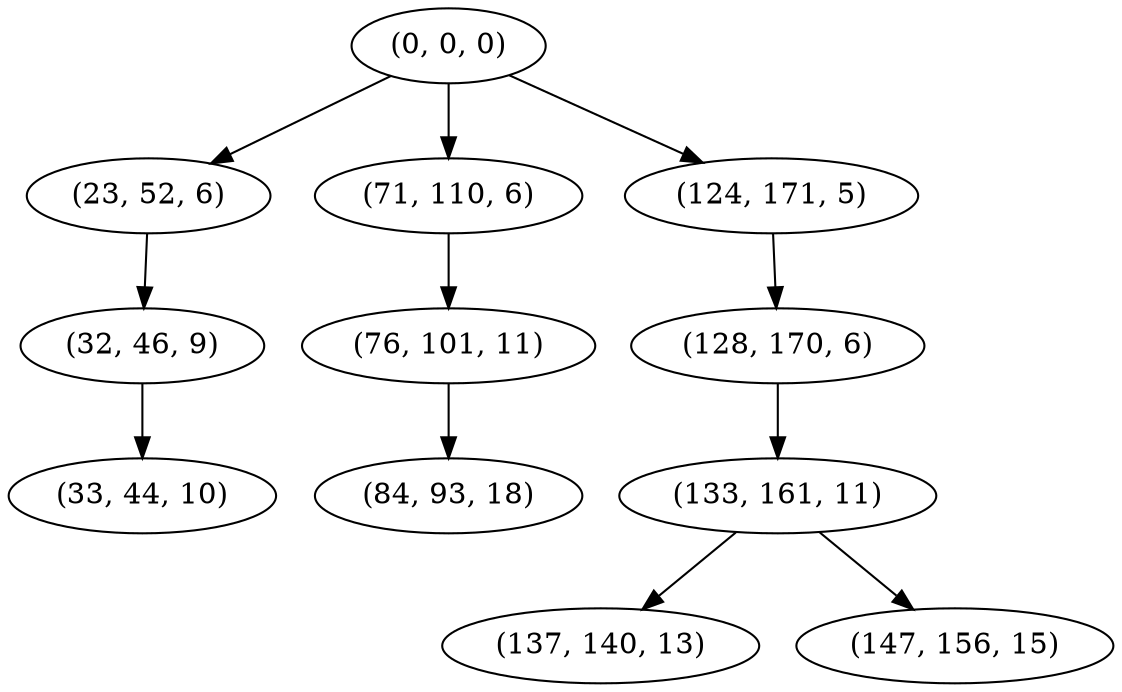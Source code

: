 digraph tree {
    "(0, 0, 0)";
    "(23, 52, 6)";
    "(32, 46, 9)";
    "(33, 44, 10)";
    "(71, 110, 6)";
    "(76, 101, 11)";
    "(84, 93, 18)";
    "(124, 171, 5)";
    "(128, 170, 6)";
    "(133, 161, 11)";
    "(137, 140, 13)";
    "(147, 156, 15)";
    "(0, 0, 0)" -> "(23, 52, 6)";
    "(0, 0, 0)" -> "(71, 110, 6)";
    "(0, 0, 0)" -> "(124, 171, 5)";
    "(23, 52, 6)" -> "(32, 46, 9)";
    "(32, 46, 9)" -> "(33, 44, 10)";
    "(71, 110, 6)" -> "(76, 101, 11)";
    "(76, 101, 11)" -> "(84, 93, 18)";
    "(124, 171, 5)" -> "(128, 170, 6)";
    "(128, 170, 6)" -> "(133, 161, 11)";
    "(133, 161, 11)" -> "(137, 140, 13)";
    "(133, 161, 11)" -> "(147, 156, 15)";
}
